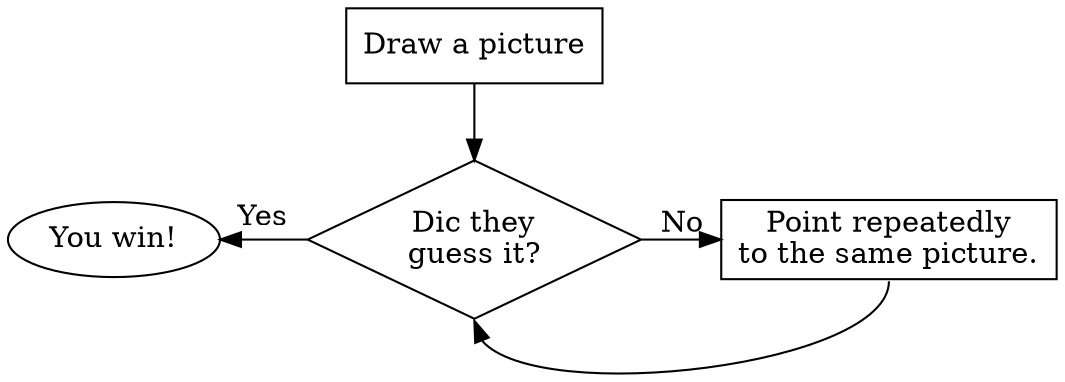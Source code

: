 digraph G {
    node [frontname = "Handlee"];
    edge [frontname = "Handlee"];

    draw [
        label = "Draw a picture";
        shape = rect;
    ];
    win [
        label = "You win!";
        shape = oval;
    ];
    guess [
        label = "Dic they\nguess it?";
        shape = diamond;
    ];
    point [
        label = "Point repeatedly\nto the same picture.";
        shape = rect;
    ];

    draw -> guess;
    win -> guess [ label = "Yes"; dir=back ];
    point:s -> guess:s;
    guess -> point [ label = "No"];

    {
        rank=same;
        guess; point; win;
    }
}